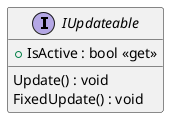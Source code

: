 @startuml
interface IUpdateable {
    + IsActive : bool <<get>>
    Update() : void
    FixedUpdate() : void
}
@enduml
